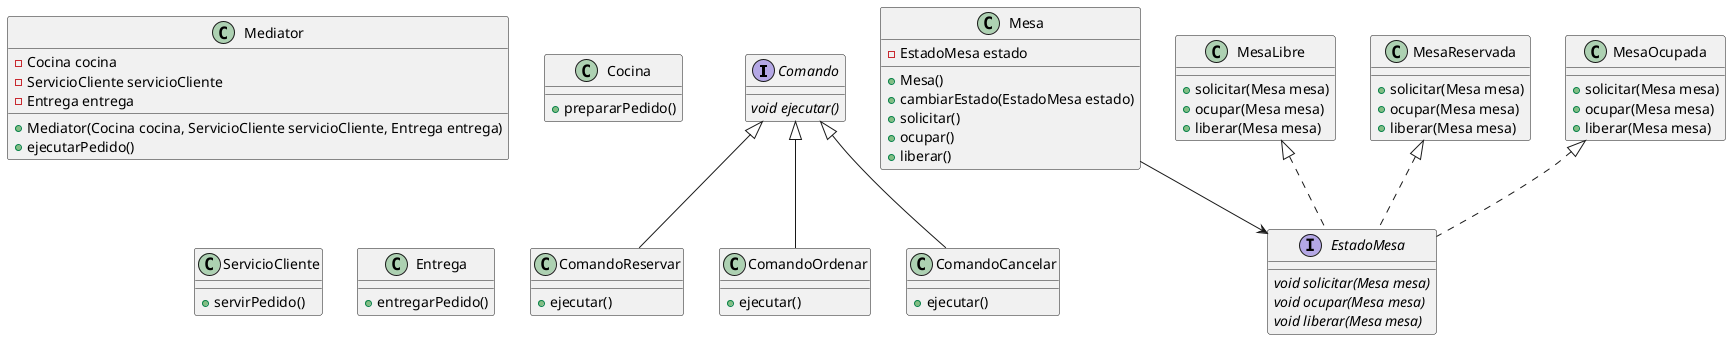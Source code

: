 @startuml

interface Comando {
    {abstract} void ejecutar()
}

class ComandoReservar {
    +ejecutar()
}

class ComandoOrdenar {
    +ejecutar()
}

class ComandoCancelar {
    +ejecutar()
}

class Mediator {
    -Cocina cocina
    -ServicioCliente servicioCliente
    -Entrega entrega
    +Mediator(Cocina cocina, ServicioCliente servicioCliente, Entrega entrega)
    +ejecutarPedido()
}

class Cocina {
    +prepararPedido()
}

class ServicioCliente {
    +servirPedido()
}

class Entrega {
    +entregarPedido()
}

class Mesa {
    -EstadoMesa estado
    +Mesa()
    +cambiarEstado(EstadoMesa estado)
    +solicitar()
    +ocupar()
    +liberar()
}

interface EstadoMesa {
    {abstract} void solicitar(Mesa mesa)
    {abstract} void ocupar(Mesa mesa)
    {abstract} void liberar(Mesa mesa)
}

class MesaLibre {
    +solicitar(Mesa mesa)
    +ocupar(Mesa mesa)
    +liberar(Mesa mesa)
}

class MesaReservada {
    +solicitar(Mesa mesa)
    +ocupar(Mesa mesa)
    +liberar(Mesa mesa)
}

class MesaOcupada {
    +solicitar(Mesa mesa)
    +ocupar(Mesa mesa)
    +liberar(Mesa mesa)
}

Comando <|-- ComandoReservar
Comando <|-- ComandoOrdenar
Comando <|-- ComandoCancelar
Mesa --> EstadoMesa
MesaLibre <|.. EstadoMesa
MesaReservada <|.. EstadoMesa
MesaOcupada <|.. EstadoMesa

@enduml
